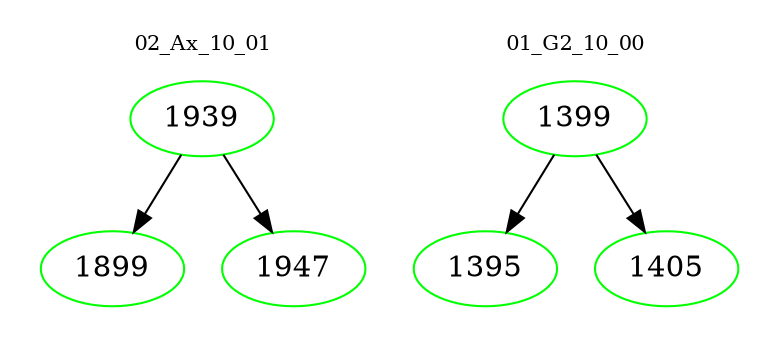 digraph{
subgraph cluster_0 {
color = white
label = "02_Ax_10_01";
fontsize=10;
T0_1939 [label="1939", color="green"]
T0_1939 -> T0_1899 [color="black"]
T0_1899 [label="1899", color="green"]
T0_1939 -> T0_1947 [color="black"]
T0_1947 [label="1947", color="green"]
}
subgraph cluster_1 {
color = white
label = "01_G2_10_00";
fontsize=10;
T1_1399 [label="1399", color="green"]
T1_1399 -> T1_1395 [color="black"]
T1_1395 [label="1395", color="green"]
T1_1399 -> T1_1405 [color="black"]
T1_1405 [label="1405", color="green"]
}
}
